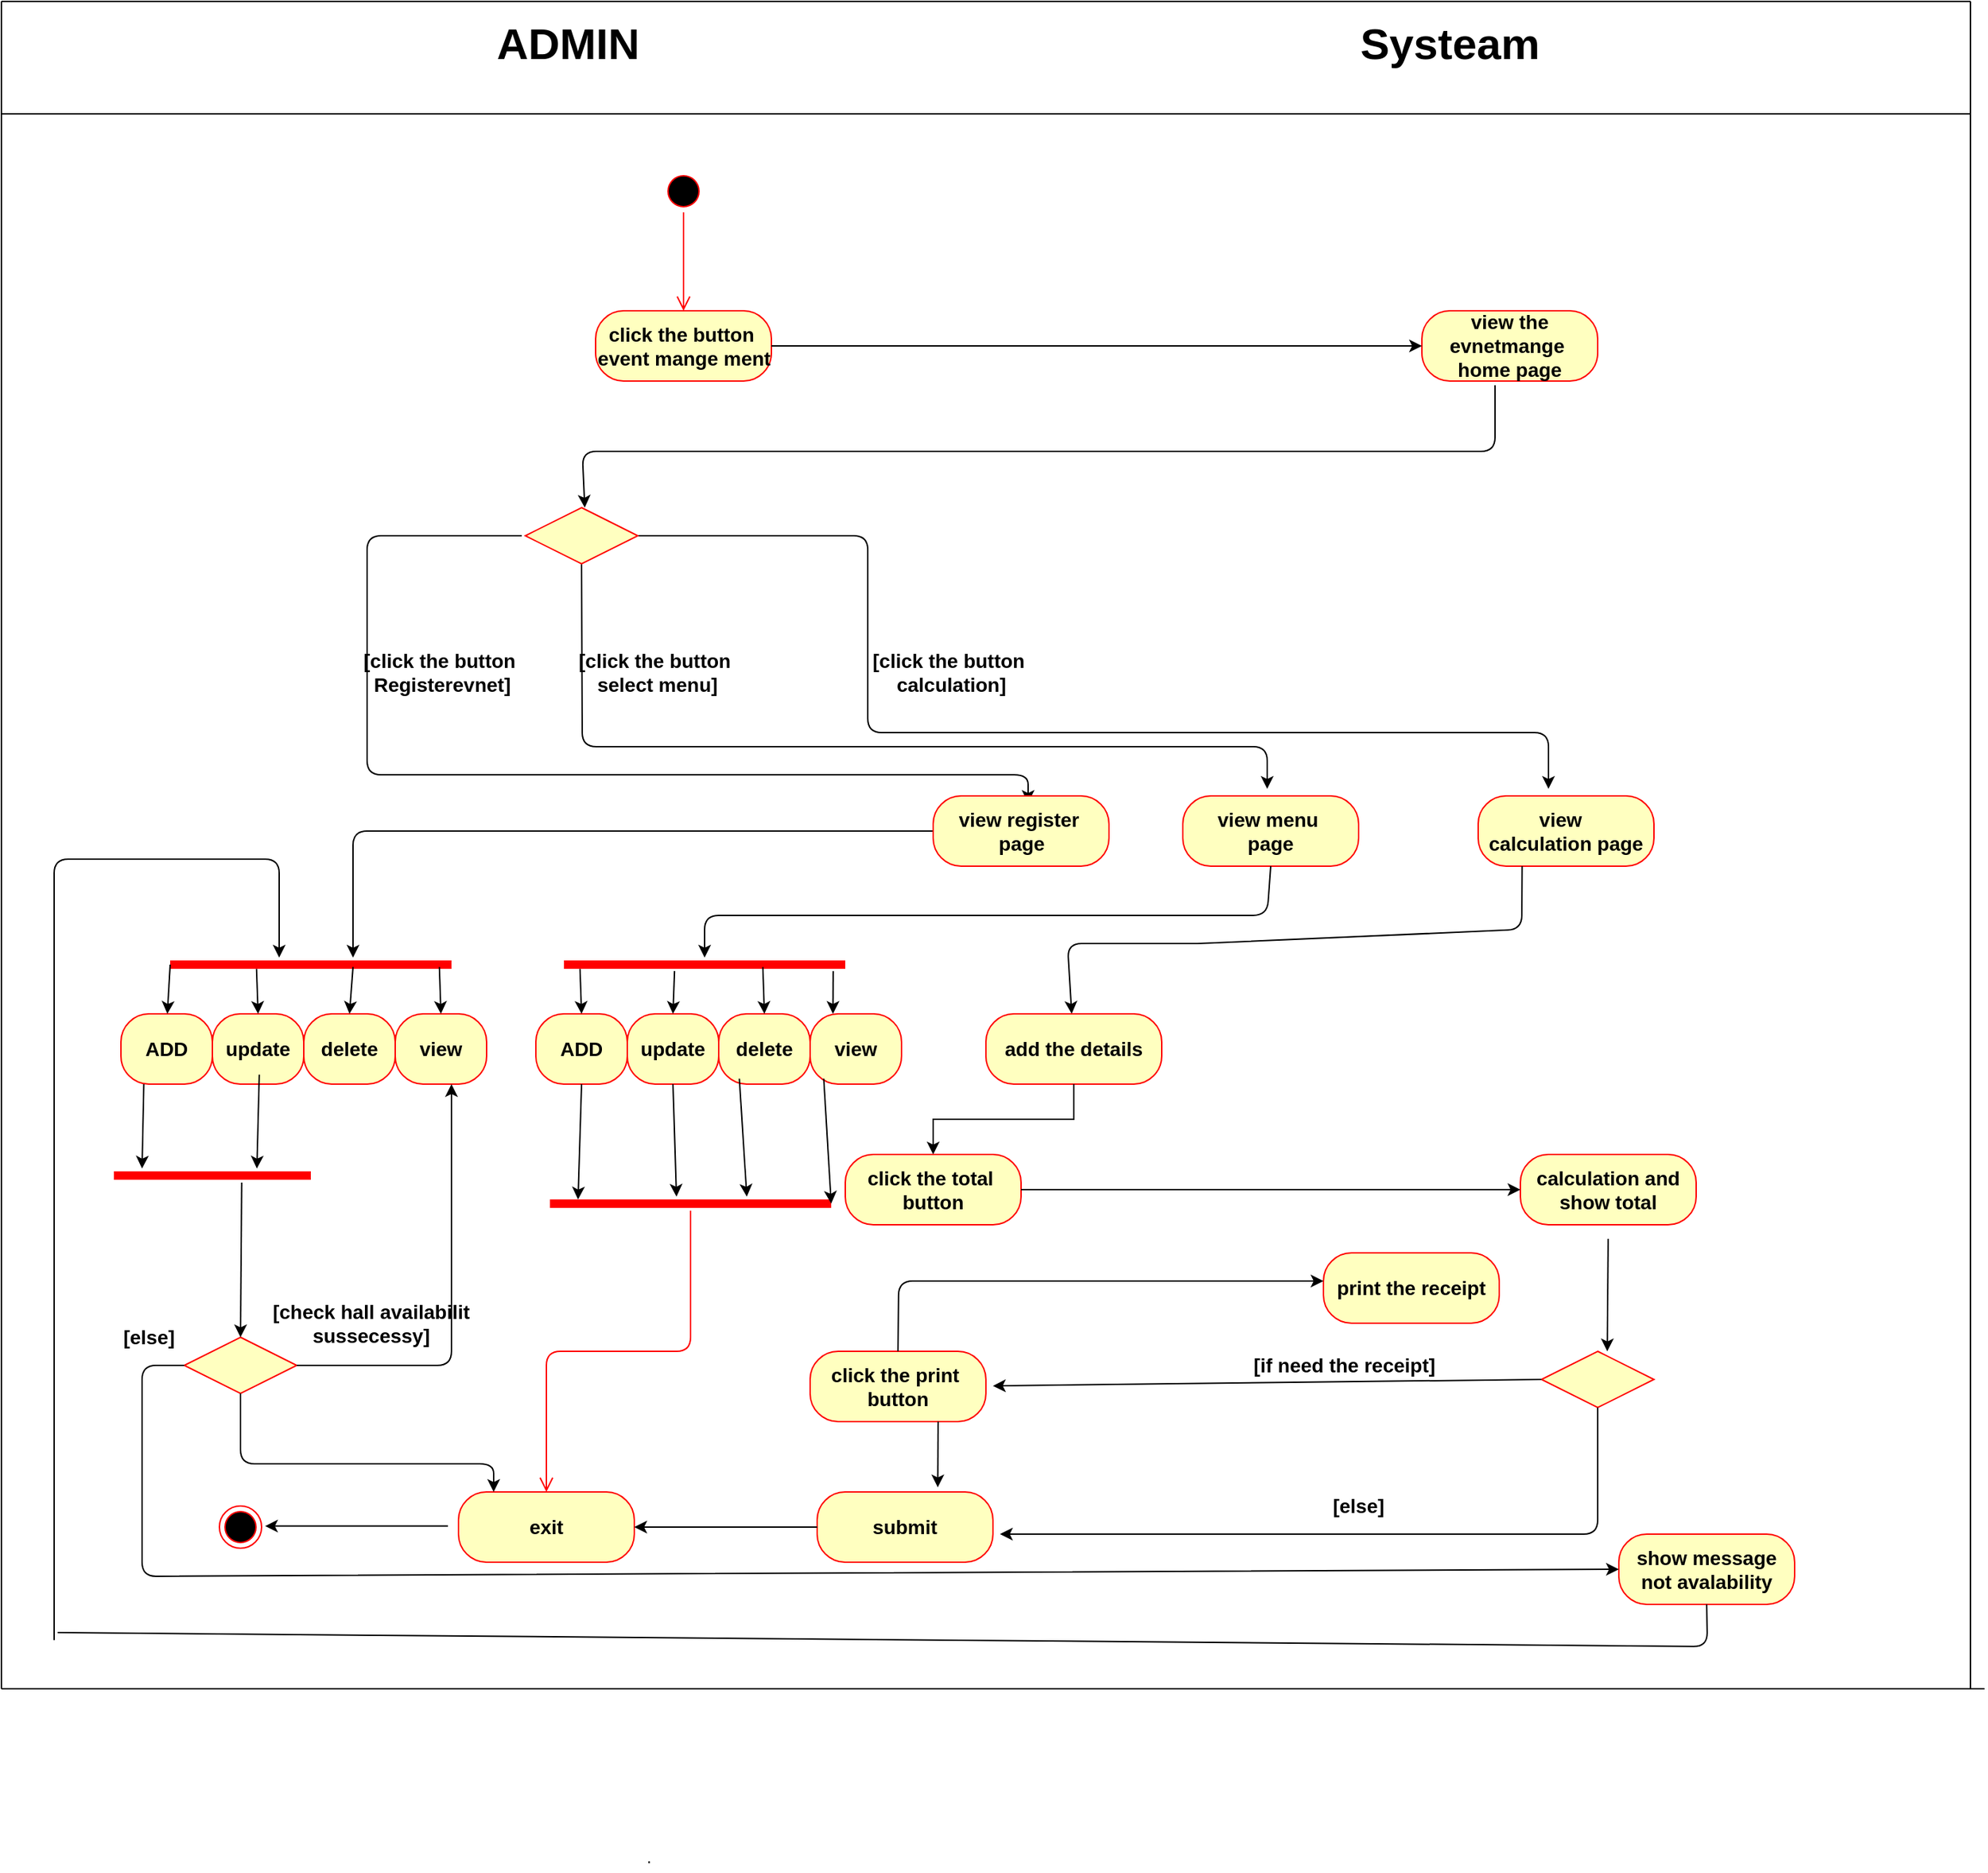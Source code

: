 <mxfile version="13.1.2" type="github"><diagram id="ymlr-dmMYr9xoY-6P-YQ" name="Page-1"><mxGraphModel dx="2090" dy="1719" grid="1" gridSize="10" guides="1" tooltips="1" connect="1" arrows="1" fold="1" page="1" pageScale="1" pageWidth="850" pageHeight="1100" math="0" shadow="0"><root><mxCell id="0"/><mxCell id="1" parent="0"/><mxCell id="dmaXHaJtxwEmRgUUfKkc-1" value="" style="ellipse;html=1;shape=startState;fillColor=#000000;strokeColor=#ff0000;" vertex="1" parent="1"><mxGeometry x="70" y="80" width="30" height="30" as="geometry"/></mxCell><mxCell id="dmaXHaJtxwEmRgUUfKkc-2" value="" style="edgeStyle=orthogonalEdgeStyle;html=1;verticalAlign=bottom;endArrow=open;endSize=8;strokeColor=#ff0000;entryX=0.5;entryY=0;entryDx=0;entryDy=0;" edge="1" source="dmaXHaJtxwEmRgUUfKkc-1" parent="1" target="dmaXHaJtxwEmRgUUfKkc-3"><mxGeometry relative="1" as="geometry"><mxPoint x="85" y="170" as="targetPoint"/></mxGeometry></mxCell><mxCell id="dmaXHaJtxwEmRgUUfKkc-3" value="&lt;b style=&quot;font-size: 14px&quot;&gt;click the button&amp;nbsp;&lt;br&gt;event mange ment&lt;/b&gt;" style="rounded=1;whiteSpace=wrap;html=1;arcSize=40;fontColor=#000000;fillColor=#ffffc0;strokeColor=#ff0000;" vertex="1" parent="1"><mxGeometry x="22.5" y="180" width="125" height="50" as="geometry"/></mxCell><mxCell id="dmaXHaJtxwEmRgUUfKkc-5" value="&lt;font style=&quot;font-size: 14px&quot;&gt;&lt;b&gt;view the evnetmange&amp;nbsp;&lt;br&gt;home page&lt;/b&gt;&lt;/font&gt;" style="rounded=1;whiteSpace=wrap;html=1;arcSize=40;fontColor=#000000;fillColor=#ffffc0;strokeColor=#ff0000;" vertex="1" parent="1"><mxGeometry x="610" y="180" width="125" height="50" as="geometry"/></mxCell><mxCell id="dmaXHaJtxwEmRgUUfKkc-6" value="" style="endArrow=classic;html=1;exitX=1;exitY=0.5;exitDx=0;exitDy=0;entryX=0;entryY=0.5;entryDx=0;entryDy=0;" edge="1" parent="1" source="dmaXHaJtxwEmRgUUfKkc-3" target="dmaXHaJtxwEmRgUUfKkc-5"><mxGeometry width="50" height="50" relative="1" as="geometry"><mxPoint x="210" y="270" as="sourcePoint"/><mxPoint x="260" y="220" as="targetPoint"/></mxGeometry></mxCell><mxCell id="dmaXHaJtxwEmRgUUfKkc-12" value="" style="endArrow=classic;html=1;exitX=0.416;exitY=1.06;exitDx=0;exitDy=0;exitPerimeter=0;" edge="1" parent="1" source="dmaXHaJtxwEmRgUUfKkc-5"><mxGeometry width="50" height="50" relative="1" as="geometry"><mxPoint x="510" y="230" as="sourcePoint"/><mxPoint x="14.778" y="320" as="targetPoint"/><Array as="points"><mxPoint x="662" y="280"/><mxPoint x="245" y="280"/><mxPoint x="13" y="280"/></Array></mxGeometry></mxCell><mxCell id="dmaXHaJtxwEmRgUUfKkc-19" value="" style="endArrow=classic;html=1;" edge="1" parent="1"><mxGeometry width="50" height="50" relative="1" as="geometry"><mxPoint x="-30" y="340" as="sourcePoint"/><mxPoint x="330" y="530" as="targetPoint"/><Array as="points"><mxPoint x="-140" y="340"/><mxPoint x="-140" y="510"/><mxPoint x="330" y="510"/></Array></mxGeometry></mxCell><mxCell id="dmaXHaJtxwEmRgUUfKkc-23" value="" style="endArrow=classic;html=1;exitX=0;exitY=0.5;exitDx=0;exitDy=0;" edge="1" parent="1" source="dmaXHaJtxwEmRgUUfKkc-32"><mxGeometry width="50" height="50" relative="1" as="geometry"><mxPoint x="-150.0" y="565" as="sourcePoint"/><mxPoint x="-150.0" y="640" as="targetPoint"/><Array as="points"><mxPoint x="-150" y="550"/></Array></mxGeometry></mxCell><mxCell id="dmaXHaJtxwEmRgUUfKkc-24" value="" style="shape=line;html=1;strokeWidth=6;strokeColor=#ff0000;" vertex="1" parent="1"><mxGeometry x="-280" y="640" width="200" height="10" as="geometry"/></mxCell><mxCell id="dmaXHaJtxwEmRgUUfKkc-26" value="" style="shape=line;html=1;strokeWidth=6;strokeColor=#ff0000;" vertex="1" parent="1"><mxGeometry y="640" width="200" height="10" as="geometry"/></mxCell><mxCell id="dmaXHaJtxwEmRgUUfKkc-29" value="" style="endArrow=classic;html=1;exitX=0.5;exitY=1;exitDx=0;exitDy=0;" edge="1" parent="1" source="dmaXHaJtxwEmRgUUfKkc-129"><mxGeometry width="50" height="50" relative="1" as="geometry"><mxPoint x="40" y="460" as="sourcePoint"/><mxPoint x="500" y="520" as="targetPoint"/><Array as="points"><mxPoint x="13" y="490"/><mxPoint x="500" y="490"/></Array></mxGeometry></mxCell><mxCell id="dmaXHaJtxwEmRgUUfKkc-30" value="" style="endArrow=classic;html=1;exitX=1;exitY=0.5;exitDx=0;exitDy=0;" edge="1" parent="1" source="dmaXHaJtxwEmRgUUfKkc-129"><mxGeometry width="50" height="50" relative="1" as="geometry"><mxPoint x="216" y="460" as="sourcePoint"/><mxPoint x="700" y="520" as="targetPoint"/><Array as="points"><mxPoint x="216" y="340"/><mxPoint x="216" y="480"/><mxPoint x="700" y="480"/></Array></mxGeometry></mxCell><mxCell id="dmaXHaJtxwEmRgUUfKkc-32" value="&lt;font style=&quot;font-size: 14px&quot;&gt;&lt;b&gt;view register&amp;nbsp;&lt;br&gt;page&lt;/b&gt;&lt;/font&gt;" style="rounded=1;whiteSpace=wrap;html=1;arcSize=40;fontColor=#000000;fillColor=#ffffc0;strokeColor=#ff0000;" vertex="1" parent="1"><mxGeometry x="262.5" y="525" width="125" height="50" as="geometry"/></mxCell><mxCell id="dmaXHaJtxwEmRgUUfKkc-33" value="&lt;font style=&quot;font-size: 14px&quot;&gt;&lt;b&gt;view menu&amp;nbsp;&lt;br&gt;page&lt;/b&gt;&lt;/font&gt;" style="rounded=1;whiteSpace=wrap;html=1;arcSize=40;fontColor=#000000;fillColor=#ffffc0;strokeColor=#ff0000;" vertex="1" parent="1"><mxGeometry x="440" y="525" width="125" height="50" as="geometry"/></mxCell><mxCell id="dmaXHaJtxwEmRgUUfKkc-34" value="&lt;font style=&quot;font-size: 14px&quot;&gt;&lt;b&gt;view&amp;nbsp;&amp;nbsp;&lt;br&gt;calculation page&lt;/b&gt;&lt;/font&gt;" style="rounded=1;whiteSpace=wrap;html=1;arcSize=40;fontColor=#000000;fillColor=#ffffc0;strokeColor=#ff0000;" vertex="1" parent="1"><mxGeometry x="650" y="525" width="125" height="50" as="geometry"/></mxCell><mxCell id="dmaXHaJtxwEmRgUUfKkc-35" value="" style="endArrow=classic;html=1;exitX=0.5;exitY=1;exitDx=0;exitDy=0;" edge="1" parent="1" source="dmaXHaJtxwEmRgUUfKkc-33"><mxGeometry width="50" height="50" relative="1" as="geometry"><mxPoint x="100.0" y="565" as="sourcePoint"/><mxPoint x="100.0" y="640" as="targetPoint"/><Array as="points"><mxPoint x="500" y="610"/><mxPoint x="100" y="610"/></Array></mxGeometry></mxCell><mxCell id="dmaXHaJtxwEmRgUUfKkc-36" value="" style="endArrow=classic;html=1;exitX=0.25;exitY=1;exitDx=0;exitDy=0;" edge="1" parent="1" source="dmaXHaJtxwEmRgUUfKkc-34" target="dmaXHaJtxwEmRgUUfKkc-76"><mxGeometry width="50" height="50" relative="1" as="geometry"><mxPoint x="450" y="570" as="sourcePoint"/><mxPoint x="450" y="645" as="targetPoint"/><Array as="points"><mxPoint x="681" y="620"/><mxPoint x="450" y="630"/><mxPoint x="358" y="630"/></Array></mxGeometry></mxCell><mxCell id="dmaXHaJtxwEmRgUUfKkc-39" value="&lt;span style=&quot;font-size: 14px&quot;&gt;&lt;b&gt;ADD&lt;/b&gt;&lt;/span&gt;" style="rounded=1;whiteSpace=wrap;html=1;arcSize=40;fontColor=#000000;fillColor=#ffffc0;strokeColor=#ff0000;" vertex="1" parent="1"><mxGeometry x="-315" y="680" width="65" height="50" as="geometry"/></mxCell><mxCell id="dmaXHaJtxwEmRgUUfKkc-40" value="&lt;span style=&quot;font-size: 14px&quot;&gt;&lt;b&gt;update&lt;/b&gt;&lt;/span&gt;" style="rounded=1;whiteSpace=wrap;html=1;arcSize=40;fontColor=#000000;fillColor=#ffffc0;strokeColor=#ff0000;" vertex="1" parent="1"><mxGeometry x="-250" y="680" width="65" height="50" as="geometry"/></mxCell><mxCell id="dmaXHaJtxwEmRgUUfKkc-41" value="&lt;span style=&quot;font-size: 14px&quot;&gt;&lt;b&gt;delete&lt;/b&gt;&lt;/span&gt;" style="rounded=1;whiteSpace=wrap;html=1;arcSize=40;fontColor=#000000;fillColor=#ffffc0;strokeColor=#ff0000;" vertex="1" parent="1"><mxGeometry x="-185" y="680" width="65" height="50" as="geometry"/></mxCell><mxCell id="dmaXHaJtxwEmRgUUfKkc-42" value="&lt;span style=&quot;font-size: 14px&quot;&gt;&lt;b&gt;view&lt;/b&gt;&lt;/span&gt;" style="rounded=1;whiteSpace=wrap;html=1;arcSize=40;fontColor=#000000;fillColor=#ffffc0;strokeColor=#ff0000;" vertex="1" parent="1"><mxGeometry x="-120" y="680" width="65" height="50" as="geometry"/></mxCell><mxCell id="dmaXHaJtxwEmRgUUfKkc-43" value="" style="endArrow=classic;html=1;exitX=0;exitY=0.5;exitDx=0;exitDy=0;exitPerimeter=0;" edge="1" parent="1" source="dmaXHaJtxwEmRgUUfKkc-24"><mxGeometry width="50" height="50" relative="1" as="geometry"><mxPoint x="-280" y="690" as="sourcePoint"/><mxPoint x="-282" y="680" as="targetPoint"/></mxGeometry></mxCell><mxCell id="dmaXHaJtxwEmRgUUfKkc-46" value="" style="endArrow=classic;html=1;exitX=0.307;exitY=0.814;exitDx=0;exitDy=0;exitPerimeter=0;entryX=0.5;entryY=0;entryDx=0;entryDy=0;" edge="1" parent="1" source="dmaXHaJtxwEmRgUUfKkc-24" target="dmaXHaJtxwEmRgUUfKkc-40"><mxGeometry width="50" height="50" relative="1" as="geometry"><mxPoint x="-270.0" y="655" as="sourcePoint"/><mxPoint x="-272" y="690" as="targetPoint"/></mxGeometry></mxCell><mxCell id="dmaXHaJtxwEmRgUUfKkc-49" value="" style="endArrow=classic;html=1;exitX=0.65;exitY=0.671;exitDx=0;exitDy=0;exitPerimeter=0;entryX=0.5;entryY=0;entryDx=0;entryDy=0;" edge="1" parent="1" source="dmaXHaJtxwEmRgUUfKkc-24" target="dmaXHaJtxwEmRgUUfKkc-41"><mxGeometry width="50" height="50" relative="1" as="geometry"><mxPoint x="-208.6" y="658.14" as="sourcePoint"/><mxPoint x="-207.5" y="690" as="targetPoint"/></mxGeometry></mxCell><mxCell id="dmaXHaJtxwEmRgUUfKkc-50" value="" style="endArrow=classic;html=1;exitX=0.957;exitY=0.671;exitDx=0;exitDy=0;exitPerimeter=0;entryX=0.5;entryY=0;entryDx=0;entryDy=0;" edge="1" parent="1" source="dmaXHaJtxwEmRgUUfKkc-24" target="dmaXHaJtxwEmRgUUfKkc-42"><mxGeometry width="50" height="50" relative="1" as="geometry"><mxPoint x="-140.0" y="656.71" as="sourcePoint"/><mxPoint x="-142.5" y="690" as="targetPoint"/></mxGeometry></mxCell><mxCell id="dmaXHaJtxwEmRgUUfKkc-51" value="" style="shape=line;html=1;strokeWidth=6;strokeColor=#ff0000;" vertex="1" parent="1"><mxGeometry x="-320" y="790" width="140" height="10" as="geometry"/></mxCell><mxCell id="dmaXHaJtxwEmRgUUfKkc-53" value="" style="endArrow=classic;html=1;exitX=0.25;exitY=1;exitDx=0;exitDy=0;" edge="1" parent="1" source="dmaXHaJtxwEmRgUUfKkc-39"><mxGeometry width="50" height="50" relative="1" as="geometry"><mxPoint x="-330" y="810" as="sourcePoint"/><mxPoint x="-300" y="790" as="targetPoint"/></mxGeometry></mxCell><mxCell id="dmaXHaJtxwEmRgUUfKkc-54" value="" style="endArrow=classic;html=1;exitX=0.5;exitY=1;exitDx=0;exitDy=0;entryX=0.179;entryY=0.671;entryDx=0;entryDy=0;entryPerimeter=0;" edge="1" parent="1"><mxGeometry width="50" height="50" relative="1" as="geometry"><mxPoint x="-216.65" y="723.29" as="sourcePoint"/><mxPoint x="-218.35" y="790" as="targetPoint"/></mxGeometry></mxCell><mxCell id="dmaXHaJtxwEmRgUUfKkc-58" value="" style="rhombus;whiteSpace=wrap;html=1;fillColor=#ffffc0;strokeColor=#ff0000;" vertex="1" parent="1"><mxGeometry x="-270" y="910" width="80" height="40" as="geometry"/></mxCell><mxCell id="dmaXHaJtxwEmRgUUfKkc-61" value="" style="endArrow=classic;html=1;exitX=0.5;exitY=1;exitDx=0;exitDy=0;entryX=0.5;entryY=0;entryDx=0;entryDy=0;" edge="1" parent="1" target="dmaXHaJtxwEmRgUUfKkc-58"><mxGeometry width="50" height="50" relative="1" as="geometry"><mxPoint x="-229.15" y="800" as="sourcePoint"/><mxPoint x="-230.85" y="866.71" as="targetPoint"/></mxGeometry></mxCell><mxCell id="dmaXHaJtxwEmRgUUfKkc-62" value="" style="endArrow=classic;html=1;exitX=0.5;exitY=1;exitDx=0;exitDy=0;" edge="1" parent="1"><mxGeometry width="50" height="50" relative="1" as="geometry"><mxPoint x="-190.0" y="930" as="sourcePoint"/><mxPoint x="-80" y="730" as="targetPoint"/><Array as="points"><mxPoint x="-80" y="930"/></Array></mxGeometry></mxCell><mxCell id="dmaXHaJtxwEmRgUUfKkc-63" value="&lt;font style=&quot;font-size: 14px&quot;&gt;&lt;b&gt;[check hall&amp;nbsp;&lt;/b&gt;&lt;/font&gt;&lt;span style=&quot;font-size: 14px&quot;&gt;&lt;b&gt;availabilit sussecessy]&lt;/b&gt;&lt;/span&gt;" style="text;html=1;strokeColor=none;fillColor=none;align=center;verticalAlign=middle;whiteSpace=wrap;rounded=0;" vertex="1" parent="1"><mxGeometry x="-212.5" y="890" width="150" height="20" as="geometry"/></mxCell><mxCell id="dmaXHaJtxwEmRgUUfKkc-65" value="" style="endArrow=classic;html=1;" edge="1" parent="1"><mxGeometry width="50" height="50" relative="1" as="geometry"><mxPoint x="-362.5" y="940" as="sourcePoint"/><mxPoint x="-202.5" y="640" as="targetPoint"/><Array as="points"><mxPoint x="-362.5" y="1130"/><mxPoint x="-362.5" y="940"/><mxPoint x="-362.5" y="570"/><mxPoint x="-202.5" y="570"/></Array></mxGeometry></mxCell><mxCell id="dmaXHaJtxwEmRgUUfKkc-66" value="&lt;span style=&quot;font-size: 14px&quot;&gt;&lt;b&gt;ADD&lt;/b&gt;&lt;/span&gt;" style="rounded=1;whiteSpace=wrap;html=1;arcSize=40;fontColor=#000000;fillColor=#ffffc0;strokeColor=#ff0000;" vertex="1" parent="1"><mxGeometry x="-20" y="680" width="65" height="50" as="geometry"/></mxCell><mxCell id="dmaXHaJtxwEmRgUUfKkc-67" value="&lt;span style=&quot;font-size: 14px&quot;&gt;&lt;b&gt;update&lt;/b&gt;&lt;/span&gt;" style="rounded=1;whiteSpace=wrap;html=1;arcSize=40;fontColor=#000000;fillColor=#ffffc0;strokeColor=#ff0000;" vertex="1" parent="1"><mxGeometry x="45" y="680" width="65" height="50" as="geometry"/></mxCell><mxCell id="dmaXHaJtxwEmRgUUfKkc-68" value="&lt;span style=&quot;font-size: 14px&quot;&gt;&lt;b&gt;delete&lt;/b&gt;&lt;/span&gt;" style="rounded=1;whiteSpace=wrap;html=1;arcSize=40;fontColor=#000000;fillColor=#ffffc0;strokeColor=#ff0000;" vertex="1" parent="1"><mxGeometry x="110" y="680" width="65" height="50" as="geometry"/></mxCell><mxCell id="dmaXHaJtxwEmRgUUfKkc-69" value="&lt;span style=&quot;font-size: 14px&quot;&gt;&lt;b&gt;view&lt;/b&gt;&lt;/span&gt;" style="rounded=1;whiteSpace=wrap;html=1;arcSize=40;fontColor=#000000;fillColor=#ffffc0;strokeColor=#ff0000;" vertex="1" parent="1"><mxGeometry x="175" y="680" width="65" height="50" as="geometry"/></mxCell><mxCell id="dmaXHaJtxwEmRgUUfKkc-70" value="" style="endArrow=classic;html=1;exitX=0.057;exitY=0.814;exitDx=0;exitDy=0;exitPerimeter=0;entryX=0.5;entryY=0;entryDx=0;entryDy=0;" edge="1" parent="1" source="dmaXHaJtxwEmRgUUfKkc-26" target="dmaXHaJtxwEmRgUUfKkc-66"><mxGeometry width="50" height="50" relative="1" as="geometry"><mxPoint x="-78.6" y="656.71" as="sourcePoint"/><mxPoint x="-77.5" y="690" as="targetPoint"/></mxGeometry></mxCell><mxCell id="dmaXHaJtxwEmRgUUfKkc-73" value="" style="endArrow=classic;html=1;exitX=0.393;exitY=0.957;exitDx=0;exitDy=0;exitPerimeter=0;entryX=0.5;entryY=0;entryDx=0;entryDy=0;" edge="1" parent="1" source="dmaXHaJtxwEmRgUUfKkc-26" target="dmaXHaJtxwEmRgUUfKkc-67"><mxGeometry width="50" height="50" relative="1" as="geometry"><mxPoint x="21.4" y="658.14" as="sourcePoint"/><mxPoint x="22.5" y="690" as="targetPoint"/></mxGeometry></mxCell><mxCell id="dmaXHaJtxwEmRgUUfKkc-74" value="" style="endArrow=classic;html=1;exitX=0.707;exitY=0.671;exitDx=0;exitDy=0;exitPerimeter=0;entryX=0.5;entryY=0;entryDx=0;entryDy=0;" edge="1" parent="1" source="dmaXHaJtxwEmRgUUfKkc-26" target="dmaXHaJtxwEmRgUUfKkc-68"><mxGeometry width="50" height="50" relative="1" as="geometry"><mxPoint x="88.6" y="659.57" as="sourcePoint"/><mxPoint x="87.5" y="690" as="targetPoint"/></mxGeometry></mxCell><mxCell id="dmaXHaJtxwEmRgUUfKkc-75" value="" style="endArrow=classic;html=1;exitX=0.957;exitY=0.957;exitDx=0;exitDy=0;exitPerimeter=0;entryX=0.25;entryY=0;entryDx=0;entryDy=0;" edge="1" parent="1" source="dmaXHaJtxwEmRgUUfKkc-26" target="dmaXHaJtxwEmRgUUfKkc-69"><mxGeometry width="50" height="50" relative="1" as="geometry"><mxPoint x="151.4" y="656.71" as="sourcePoint"/><mxPoint x="152.5" y="690" as="targetPoint"/></mxGeometry></mxCell><mxCell id="dmaXHaJtxwEmRgUUfKkc-76" value="&lt;span style=&quot;font-size: 14px&quot;&gt;&lt;b&gt;add the details&lt;/b&gt;&lt;/span&gt;" style="rounded=1;whiteSpace=wrap;html=1;arcSize=40;fontColor=#000000;fillColor=#ffffc0;strokeColor=#ff0000;" vertex="1" parent="1"><mxGeometry x="300" y="680" width="125" height="50" as="geometry"/></mxCell><mxCell id="dmaXHaJtxwEmRgUUfKkc-82" value="" style="edgeStyle=orthogonalEdgeStyle;rounded=0;orthogonalLoop=1;jettySize=auto;html=1;" edge="1" parent="1" source="dmaXHaJtxwEmRgUUfKkc-76" target="dmaXHaJtxwEmRgUUfKkc-77"><mxGeometry relative="1" as="geometry"/></mxCell><mxCell id="dmaXHaJtxwEmRgUUfKkc-77" value="&lt;span style=&quot;font-size: 14px&quot;&gt;&lt;b&gt;click the total&amp;nbsp;&lt;br&gt;button&lt;br&gt;&lt;/b&gt;&lt;/span&gt;" style="rounded=1;whiteSpace=wrap;html=1;arcSize=40;fontColor=#000000;fillColor=#ffffc0;strokeColor=#ff0000;" vertex="1" parent="1"><mxGeometry x="200" y="780" width="125" height="50" as="geometry"/></mxCell><mxCell id="dmaXHaJtxwEmRgUUfKkc-78" value="&lt;span style=&quot;font-size: 14px&quot;&gt;&lt;b&gt;calculation and show total&lt;br&gt;&lt;/b&gt;&lt;/span&gt;" style="rounded=1;whiteSpace=wrap;html=1;arcSize=40;fontColor=#000000;fillColor=#ffffc0;strokeColor=#ff0000;" vertex="1" parent="1"><mxGeometry x="680" y="780" width="125" height="50" as="geometry"/></mxCell><mxCell id="dmaXHaJtxwEmRgUUfKkc-79" value="" style="endArrow=classic;html=1;exitX=1;exitY=0.5;exitDx=0;exitDy=0;entryX=0;entryY=0.5;entryDx=0;entryDy=0;" edge="1" parent="1" source="dmaXHaJtxwEmRgUUfKkc-77" target="dmaXHaJtxwEmRgUUfKkc-78"><mxGeometry width="50" height="50" relative="1" as="geometry"><mxPoint x="530" y="860" as="sourcePoint"/><mxPoint x="580" y="810" as="targetPoint"/></mxGeometry></mxCell><mxCell id="dmaXHaJtxwEmRgUUfKkc-81" value="" style="rhombus;whiteSpace=wrap;html=1;fillColor=#ffffc0;strokeColor=#ff0000;" vertex="1" parent="1"><mxGeometry x="695" y="920" width="80" height="40" as="geometry"/></mxCell><mxCell id="dmaXHaJtxwEmRgUUfKkc-86" value="" style="endArrow=classic;html=1;exitX=0.5;exitY=1;exitDx=0;exitDy=0;" edge="1" parent="1"><mxGeometry width="50" height="50" relative="1" as="geometry"><mxPoint x="742.43" y="840" as="sourcePoint"/><mxPoint x="741.79" y="920" as="targetPoint"/></mxGeometry></mxCell><mxCell id="dmaXHaJtxwEmRgUUfKkc-87" value="&lt;span style=&quot;font-size: 14px&quot;&gt;&lt;b&gt;click the print&amp;nbsp;&lt;br&gt;button&lt;br&gt;&lt;/b&gt;&lt;/span&gt;" style="rounded=1;whiteSpace=wrap;html=1;arcSize=40;fontColor=#000000;fillColor=#ffffc0;strokeColor=#ff0000;" vertex="1" parent="1"><mxGeometry x="175" y="920" width="125" height="50" as="geometry"/></mxCell><mxCell id="dmaXHaJtxwEmRgUUfKkc-88" value="" style="endArrow=classic;html=1;entryX=0;entryY=0.5;entryDx=0;entryDy=0;exitX=0;exitY=0.5;exitDx=0;exitDy=0;" edge="1" parent="1" source="dmaXHaJtxwEmRgUUfKkc-81"><mxGeometry width="50" height="50" relative="1" as="geometry"><mxPoint x="680" y="944.29" as="sourcePoint"/><mxPoint x="305" y="944.58" as="targetPoint"/></mxGeometry></mxCell><mxCell id="dmaXHaJtxwEmRgUUfKkc-89" value="" style="endArrow=classic;html=1;exitX=0.5;exitY=1;exitDx=0;exitDy=0;" edge="1" parent="1" source="dmaXHaJtxwEmRgUUfKkc-81"><mxGeometry width="50" height="50" relative="1" as="geometry"><mxPoint x="261.71" y="990" as="sourcePoint"/><mxPoint x="310" y="1050" as="targetPoint"/><Array as="points"><mxPoint x="735" y="1050"/></Array></mxGeometry></mxCell><mxCell id="dmaXHaJtxwEmRgUUfKkc-90" value="&lt;span style=&quot;font-size: 14px&quot;&gt;&lt;b&gt;submit&lt;br&gt;&lt;/b&gt;&lt;/span&gt;" style="rounded=1;whiteSpace=wrap;html=1;arcSize=40;fontColor=#000000;fillColor=#ffffc0;strokeColor=#ff0000;" vertex="1" parent="1"><mxGeometry x="180" y="1020" width="125" height="50" as="geometry"/></mxCell><mxCell id="dmaXHaJtxwEmRgUUfKkc-91" value="" style="endArrow=classic;html=1;entryX=0.686;entryY=-0.066;entryDx=0;entryDy=0;entryPerimeter=0;" edge="1" parent="1" target="dmaXHaJtxwEmRgUUfKkc-90"><mxGeometry width="50" height="50" relative="1" as="geometry"><mxPoint x="266" y="970" as="sourcePoint"/><mxPoint x="260" y="990" as="targetPoint"/></mxGeometry></mxCell><mxCell id="dmaXHaJtxwEmRgUUfKkc-92" value="&lt;span style=&quot;font-size: 14px&quot;&gt;&lt;b&gt;print the receipt&lt;br&gt;&lt;/b&gt;&lt;/span&gt;" style="rounded=1;whiteSpace=wrap;html=1;arcSize=40;fontColor=#000000;fillColor=#ffffc0;strokeColor=#ff0000;" vertex="1" parent="1"><mxGeometry x="540" y="850" width="125" height="50" as="geometry"/></mxCell><mxCell id="dmaXHaJtxwEmRgUUfKkc-93" value="" style="endArrow=classic;html=1;exitX=0.5;exitY=0;exitDx=0;exitDy=0;entryX=0;entryY=0.5;entryDx=0;entryDy=0;" edge="1" parent="1" source="dmaXHaJtxwEmRgUUfKkc-87"><mxGeometry width="50" height="50" relative="1" as="geometry"><mxPoint x="165" y="870" as="sourcePoint"/><mxPoint x="540" y="870" as="targetPoint"/><Array as="points"><mxPoint x="238" y="870"/></Array></mxGeometry></mxCell><mxCell id="dmaXHaJtxwEmRgUUfKkc-94" value="&lt;span style=&quot;font-size: 14px&quot;&gt;&lt;b&gt;exit&lt;br&gt;&lt;/b&gt;&lt;/span&gt;" style="rounded=1;whiteSpace=wrap;html=1;arcSize=40;fontColor=#000000;fillColor=#ffffc0;strokeColor=#ff0000;" vertex="1" parent="1"><mxGeometry x="-75" y="1020" width="125" height="50" as="geometry"/></mxCell><mxCell id="dmaXHaJtxwEmRgUUfKkc-95" value="" style="endArrow=classic;html=1;exitX=0;exitY=0.5;exitDx=0;exitDy=0;entryX=1;entryY=0.5;entryDx=0;entryDy=0;" edge="1" parent="1" source="dmaXHaJtxwEmRgUUfKkc-90" target="dmaXHaJtxwEmRgUUfKkc-94"><mxGeometry width="50" height="50" relative="1" as="geometry"><mxPoint x="80" y="1090" as="sourcePoint"/><mxPoint x="130" y="1040" as="targetPoint"/></mxGeometry></mxCell><mxCell id="dmaXHaJtxwEmRgUUfKkc-96" value="" style="ellipse;html=1;shape=endState;fillColor=#000000;strokeColor=#ff0000;" vertex="1" parent="1"><mxGeometry x="-245" y="1030" width="30" height="30" as="geometry"/></mxCell><mxCell id="dmaXHaJtxwEmRgUUfKkc-97" value="" style="endArrow=classic;html=1;exitX=0;exitY=0.5;exitDx=0;exitDy=0;entryX=1;entryY=0.5;entryDx=0;entryDy=0;" edge="1" parent="1"><mxGeometry width="50" height="50" relative="1" as="geometry"><mxPoint x="-82.5" y="1044.29" as="sourcePoint"/><mxPoint x="-212.5" y="1044.29" as="targetPoint"/></mxGeometry></mxCell><mxCell id="dmaXHaJtxwEmRgUUfKkc-98" value="" style="endArrow=classic;html=1;exitX=0.5;exitY=1;exitDx=0;exitDy=0;" edge="1" parent="1" source="dmaXHaJtxwEmRgUUfKkc-58"><mxGeometry width="50" height="50" relative="1" as="geometry"><mxPoint x="-50" y="940" as="sourcePoint"/><mxPoint x="-50" y="1020" as="targetPoint"/><Array as="points"><mxPoint x="-230" y="1000"/><mxPoint x="-50" y="1000"/></Array></mxGeometry></mxCell><mxCell id="dmaXHaJtxwEmRgUUfKkc-102" value="" style="shape=line;html=1;strokeWidth=6;strokeColor=#ff0000;" vertex="1" parent="1"><mxGeometry x="-10" y="810" width="200" height="10" as="geometry"/></mxCell><mxCell id="dmaXHaJtxwEmRgUUfKkc-103" value="" style="edgeStyle=orthogonalEdgeStyle;html=1;verticalAlign=bottom;endArrow=open;endSize=8;strokeColor=#ff0000;entryX=0.5;entryY=0;entryDx=0;entryDy=0;" edge="1" source="dmaXHaJtxwEmRgUUfKkc-102" parent="1" target="dmaXHaJtxwEmRgUUfKkc-94"><mxGeometry relative="1" as="geometry"><mxPoint x="60" y="890" as="targetPoint"/></mxGeometry></mxCell><mxCell id="dmaXHaJtxwEmRgUUfKkc-104" value="" style="endArrow=classic;html=1;exitX=0.5;exitY=1;exitDx=0;exitDy=0;" edge="1" parent="1" source="dmaXHaJtxwEmRgUUfKkc-66"><mxGeometry width="50" height="50" relative="1" as="geometry"><mxPoint x="-30" y="800" as="sourcePoint"/><mxPoint x="10" y="812" as="targetPoint"/></mxGeometry></mxCell><mxCell id="dmaXHaJtxwEmRgUUfKkc-105" value="" style="endArrow=classic;html=1;exitX=0.5;exitY=1;exitDx=0;exitDy=0;" edge="1" parent="1" source="dmaXHaJtxwEmRgUUfKkc-67"><mxGeometry width="50" height="50" relative="1" as="geometry"><mxPoint x="60" y="820" as="sourcePoint"/><mxPoint x="80" y="810" as="targetPoint"/></mxGeometry></mxCell><mxCell id="dmaXHaJtxwEmRgUUfKkc-106" value="" style="endArrow=classic;html=1;exitX=0.5;exitY=1;exitDx=0;exitDy=0;" edge="1" parent="1"><mxGeometry width="50" height="50" relative="1" as="geometry"><mxPoint x="124.7" y="726.14" as="sourcePoint"/><mxPoint x="130" y="810" as="targetPoint"/></mxGeometry></mxCell><mxCell id="dmaXHaJtxwEmRgUUfKkc-107" value="" style="endArrow=classic;html=1;exitX=0.5;exitY=1;exitDx=0;exitDy=0;entryX=1;entryY=0.5;entryDx=0;entryDy=0;entryPerimeter=0;" edge="1" parent="1" target="dmaXHaJtxwEmRgUUfKkc-102"><mxGeometry width="50" height="50" relative="1" as="geometry"><mxPoint x="184.7" y="726.14" as="sourcePoint"/><mxPoint x="180.0" y="810.0" as="targetPoint"/></mxGeometry></mxCell><mxCell id="dmaXHaJtxwEmRgUUfKkc-109" value="&lt;font size=&quot;1&quot;&gt;&lt;b style=&quot;font-size: 31px&quot;&gt;ADMIN&lt;/b&gt;&lt;/font&gt;" style="text;html=1;strokeColor=none;fillColor=none;align=center;verticalAlign=middle;whiteSpace=wrap;rounded=0;" vertex="1" parent="1"><mxGeometry x="-17.5" y="-20" width="40" height="20" as="geometry"/></mxCell><mxCell id="dmaXHaJtxwEmRgUUfKkc-112" value="&lt;span style=&quot;font-size: 31px&quot;&gt;&lt;b&gt;Systeam&lt;/b&gt;&lt;/span&gt;" style="text;html=1;strokeColor=none;fillColor=none;align=center;verticalAlign=middle;whiteSpace=wrap;rounded=0;" vertex="1" parent="1"><mxGeometry x="550" y="-20" width="160" height="20" as="geometry"/></mxCell><mxCell id="dmaXHaJtxwEmRgUUfKkc-115" value="&lt;span style=&quot;background-color: rgb(255 , 255 , 255)&quot;&gt;.&lt;/span&gt;" style="text;html=1;align=center;verticalAlign=middle;resizable=0;points=[];autosize=1;" vertex="1" parent="1"><mxGeometry x="50" y="1270" width="20" height="20" as="geometry"/></mxCell><mxCell id="dmaXHaJtxwEmRgUUfKkc-116" value="" style="endArrow=none;html=1;" edge="1" parent="1"><mxGeometry width="50" height="50" relative="1" as="geometry"><mxPoint x="-400" y="40" as="sourcePoint"/><mxPoint x="1000" y="40" as="targetPoint"/></mxGeometry></mxCell><mxCell id="dmaXHaJtxwEmRgUUfKkc-117" value="" style="endArrow=none;html=1;" edge="1" parent="1"><mxGeometry width="50" height="50" relative="1" as="geometry"><mxPoint x="-400" y="1160" as="sourcePoint"/><mxPoint x="-400" y="-40" as="targetPoint"/><Array as="points"><mxPoint x="-400" y="180"/></Array></mxGeometry></mxCell><mxCell id="dmaXHaJtxwEmRgUUfKkc-118" value="" style="endArrow=none;html=1;" edge="1" parent="1"><mxGeometry width="50" height="50" relative="1" as="geometry"><mxPoint x="1000" y="1160" as="sourcePoint"/><mxPoint x="1000" y="-40" as="targetPoint"/></mxGeometry></mxCell><mxCell id="dmaXHaJtxwEmRgUUfKkc-119" value="" style="endArrow=none;html=1;" edge="1" parent="1"><mxGeometry width="50" height="50" relative="1" as="geometry"><mxPoint x="-400" y="1160" as="sourcePoint"/><mxPoint x="1010" y="1160" as="targetPoint"/></mxGeometry></mxCell><mxCell id="dmaXHaJtxwEmRgUUfKkc-120" value="" style="endArrow=none;html=1;" edge="1" parent="1"><mxGeometry width="50" height="50" relative="1" as="geometry"><mxPoint x="-400" y="-40" as="sourcePoint"/><mxPoint x="1000" y="-40" as="targetPoint"/></mxGeometry></mxCell><mxCell id="dmaXHaJtxwEmRgUUfKkc-121" value="&lt;b&gt;&lt;font style=&quot;font-size: 14px&quot;&gt;[if need the receipt]&lt;/font&gt;&lt;/b&gt;" style="text;html=1;strokeColor=none;fillColor=none;align=center;verticalAlign=middle;whiteSpace=wrap;rounded=0;" vertex="1" parent="1"><mxGeometry x="450" y="920" width="210" height="20" as="geometry"/></mxCell><mxCell id="dmaXHaJtxwEmRgUUfKkc-124" value="&lt;b&gt;&lt;font style=&quot;font-size: 14px&quot;&gt;[else]&lt;/font&gt;&lt;/b&gt;" style="text;html=1;strokeColor=none;fillColor=none;align=center;verticalAlign=middle;whiteSpace=wrap;rounded=0;" vertex="1" parent="1"><mxGeometry x="460" y="1020" width="210" height="20" as="geometry"/></mxCell><mxCell id="dmaXHaJtxwEmRgUUfKkc-125" value="&lt;span style=&quot;font-size: 14px&quot;&gt;&lt;b&gt;show message not avalability&lt;br&gt;&lt;/b&gt;&lt;/span&gt;" style="rounded=1;whiteSpace=wrap;html=1;arcSize=40;fontColor=#000000;fillColor=#ffffc0;strokeColor=#ff0000;" vertex="1" parent="1"><mxGeometry x="750" y="1050" width="125" height="50" as="geometry"/></mxCell><mxCell id="dmaXHaJtxwEmRgUUfKkc-126" value="" style="endArrow=classic;html=1;exitX=0;exitY=0.5;exitDx=0;exitDy=0;entryX=0;entryY=0.5;entryDx=0;entryDy=0;" edge="1" parent="1" source="dmaXHaJtxwEmRgUUfKkc-58" target="dmaXHaJtxwEmRgUUfKkc-125"><mxGeometry width="50" height="50" relative="1" as="geometry"><mxPoint x="-300" y="1090" as="sourcePoint"/><mxPoint x="745" y="970" as="targetPoint"/><Array as="points"><mxPoint x="-300" y="930"/><mxPoint x="-300" y="1080"/></Array></mxGeometry></mxCell><mxCell id="dmaXHaJtxwEmRgUUfKkc-128" value="" style="endArrow=none;html=1;entryX=0.5;entryY=1;entryDx=0;entryDy=0;" edge="1" parent="1" target="dmaXHaJtxwEmRgUUfKkc-125"><mxGeometry width="50" height="50" relative="1" as="geometry"><mxPoint x="-360" y="1120" as="sourcePoint"/><mxPoint x="690" y="1110" as="targetPoint"/><Array as="points"><mxPoint x="813" y="1130"/></Array></mxGeometry></mxCell><mxCell id="dmaXHaJtxwEmRgUUfKkc-129" value="" style="rhombus;whiteSpace=wrap;html=1;fillColor=#ffffc0;strokeColor=#ff0000;" vertex="1" parent="1"><mxGeometry x="-27.5" y="320" width="80" height="40" as="geometry"/></mxCell><mxCell id="dmaXHaJtxwEmRgUUfKkc-130" value="&lt;span style=&quot;font-size: 14px&quot;&gt;&lt;b&gt;[click the button&amp;nbsp;&lt;br&gt;Registerevnet]&lt;/b&gt;&lt;/span&gt;" style="text;html=1;align=center;verticalAlign=middle;resizable=0;points=[];autosize=1;" vertex="1" parent="1"><mxGeometry x="-152" y="417" width="130" height="40" as="geometry"/></mxCell><mxCell id="dmaXHaJtxwEmRgUUfKkc-131" value="&lt;b style=&quot;font-size: 14px&quot;&gt;[click the button&amp;nbsp;&lt;br&gt;calculation]&lt;/b&gt;" style="text;html=1;align=center;verticalAlign=middle;resizable=0;points=[];autosize=1;" vertex="1" parent="1"><mxGeometry x="210" y="417" width="130" height="40" as="geometry"/></mxCell><mxCell id="dmaXHaJtxwEmRgUUfKkc-133" value="&lt;b style=&quot;font-size: 14px&quot;&gt;[click the button&amp;nbsp;&lt;br&gt;select menu]&lt;/b&gt;" style="text;html=1;align=center;verticalAlign=middle;resizable=0;points=[];autosize=1;" vertex="1" parent="1"><mxGeometry x="1" y="417" width="130" height="40" as="geometry"/></mxCell><mxCell id="dmaXHaJtxwEmRgUUfKkc-134" value="&lt;font style=&quot;font-size: 14px&quot;&gt;&lt;b&gt;[else&lt;/b&gt;&lt;/font&gt;&lt;span style=&quot;font-size: 14px&quot;&gt;&lt;b&gt;]&lt;/b&gt;&lt;/span&gt;" style="text;html=1;strokeColor=none;fillColor=none;align=center;verticalAlign=middle;whiteSpace=wrap;rounded=0;" vertex="1" parent="1"><mxGeometry x="-370" y="900" width="150" height="20" as="geometry"/></mxCell></root></mxGraphModel></diagram></mxfile>